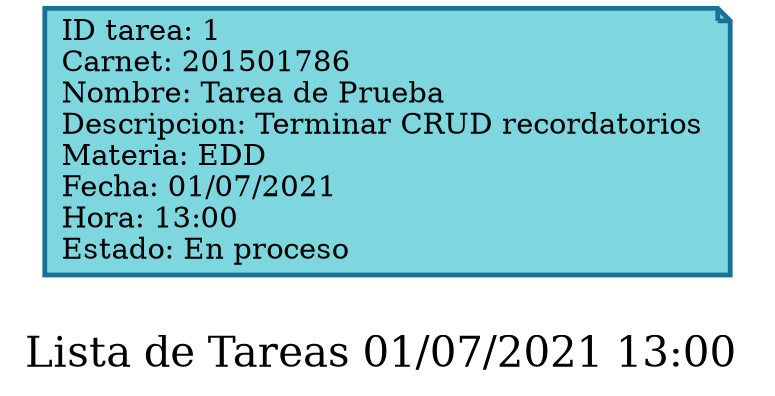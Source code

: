 
        digraph List {
        rankdir=LR;
        label="\nLista de Tareas 01/07/2021 13:00 " fontsize=20;
        node [shape = note, color="#187296", style=filled, fillcolor="#7ed6df" penwidth=2.3];
        
		N1 [label="\ID tarea: 1 \lCarnet: 201501786 \lNombre: Tarea de Prueba \lDescripcion: Terminar CRUD recordatorios \lMateria: EDD \lFecha: 01/07/2021 \lHora: 13:00 \lEstado: En proceso\l"];
}